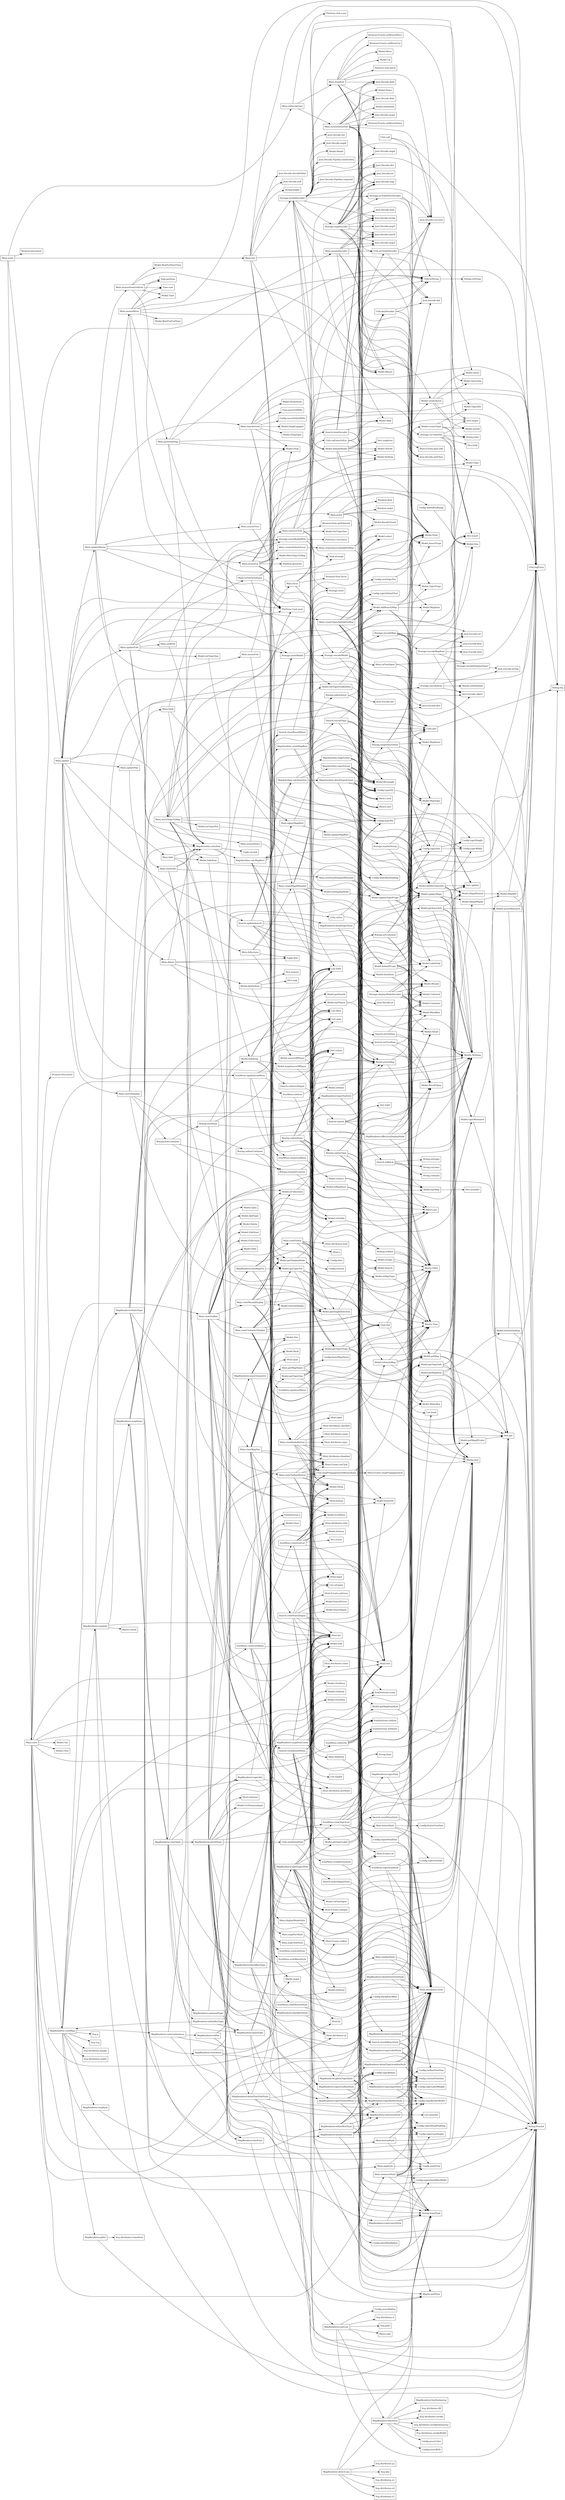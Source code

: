 digraph CallGraph {
  rankdir=LR;
  node [shape=box];
  "Boxing.boxContainer" -> "Boxing.boxItems";
  "Boxing.boxContainer" -> "Boxing.transferContent";
  "Boxing.boxContainer" -> "Model.getDisplayMode";
  "Boxing.boxItems" -> "Dict.get";
  "Boxing.boxItems" -> "Dict.values";
  "Boxing.boxItems" -> "List.foldr";
  "Boxing.boxItems" -> "Model.getMapIfExists";
  "Boxing.boxItems" -> "Model.hideItem_";
  "Boxing.isAbort" -> "Basics.False";
  "Boxing.isAbort" -> "Basics.True";
  "Boxing.setUnboxed" -> "Model.Container";
  "Boxing.setUnboxed" -> "Model.MapAssoc";
  "Boxing.setUnboxed" -> "Model.MapTopic";
  "Boxing.setUnboxed" -> "Model.Unboxed";
  "Boxing.targetAssocItem" -> "Basics.False";
  "Boxing.targetAssocItem" -> "Dict.get";
  "Boxing.targetAssocItem" -> "Model.AssocProps";
  "Boxing.targetAssocItem" -> "Model.MapAssoc";
  "Boxing.targetAssocItem" -> "Model.MapItem";
  "Boxing.transferContent" -> "Model.getMap";
  "Boxing.transferContent" -> "Model.updateMaps";
  "Boxing.unboxAssoc" -> "Boxing.targetAssocItem";
  "Boxing.unboxAssoc" -> "Dict.insert";
  "Boxing.unboxContainer" -> "Boxing.transferContent";
  "Boxing.unboxContainer" -> "Boxing.unboxItems";
  "Boxing.unboxContainer" -> "Model.getDisplayMode";
  "Boxing.unboxItems" -> "Basics.not";
  "Boxing.unboxItems" -> "Boxing.unboxAssoc";
  "Boxing.unboxItems" -> "Boxing.unboxTopic";
  "Boxing.unboxItems" -> "Dict.values";
  "Boxing.unboxItems" -> "List.filter";
  "Boxing.unboxItems" -> "List.foldr";
  "Boxing.unboxItems" -> "Model.getMapIfExists";
  "Boxing.unboxItems" -> "Model.isMapTopic";
  "Boxing.unboxItems" -> "Model.isVisible";
  "Boxing.unboxTopic" -> "Basics.False";
  "Boxing.unboxTopic" -> "Basics.not";
  "Boxing.unboxTopic" -> "Boxing.isAbort";
  "Boxing.unboxTopic" -> "Boxing.setUnboxed";
  "Boxing.unboxTopic" -> "Boxing.targetAssocItem";
  "Boxing.unboxTopic" -> "Dict.get";
  "Boxing.unboxTopic" -> "Dict.insert";
  "Boxing.unboxTopic" -> "Model.hasMap";
  "Boxing.unboxTopic" -> "Utils.info";
  "Config.newTopicPos" -> "Model.Point";
  "Config.topicDetailSize" -> "Config.contentFontSize";
  "Config.topicDetailSize" -> "Config.topicBorderWidth";
  "Config.topicDetailSize" -> "Config.topicDetailPadding";
  "Config.topicDetailSize" -> "Config.topicHeight";
  "Config.topicDetailSize" -> "Config.topicLineHeight";
  "Config.topicDetailSize" -> "Config.topicWidth";
  "Config.topicDetailSize" -> "Model.Size";
  "Config.topicH2" -> "Config.topicHeight";
  "Config.topicSize" -> "Config.topicHeight";
  "Config.topicSize" -> "Config.topicWidth";
  "Config.topicSize" -> "Model.Size";
  "Config.topicW2" -> "Config.topicWidth";
  "Config.whiteBoxRange" -> "Model.Size";
  "IconMenu.closeButtonStyle" -> "Html.Attributes.style";
  "IconMenu.closeIconMenu" -> "Basics.False";
  "IconMenu.iconButtonStyle" -> "Html.Attributes.style";
  "IconMenu.iconListStyle" -> "Html.Attributes.style";
  "IconMenu.iconMenuStyle" -> "Html.Attributes.style";
  "IconMenu.openIconMenu" -> "Basics.True";
  "IconMenu.setIcon" -> "Model.getSingleSelection";
  "IconMenu.setIcon" -> "Model.updateTopicInfo";
  "IconMenu.topicIconStyle" -> "Config.topicIconSize";
  "IconMenu.topicIconStyle" -> "Config.topicSize";
  "IconMenu.topicIconStyle" -> "Html.Attributes.style";
  "IconMenu.topicIconStyle" -> "String.fromFloat";
  "IconMenu.updateIconMenu" -> "IconMenu.closeIconMenu";
  "IconMenu.updateIconMenu" -> "IconMenu.openIconMenu";
  "IconMenu.updateIconMenu" -> "IconMenu.setIcon";
  "IconMenu.updateIconMenu" -> "Platform.Cmd.none";
  "IconMenu.updateIconMenu" -> "Storage.storeModel";
  "IconMenu.viewIcon" -> "Dict.get";
  "IconMenu.viewIcon" -> "FeatherIcons.icons";
  "IconMenu.viewIcon" -> "FeatherIcons.toHtml";
  "IconMenu.viewIcon" -> "FeatherIcons.withSize";
  "IconMenu.viewIcon" -> "Html.text";
  "IconMenu.viewIconList" -> "Dict.toList";
  "IconMenu.viewIconList" -> "FeatherIcons.icons";
  "IconMenu.viewIconList" -> "FeatherIcons.toHtml";
  "IconMenu.viewIconList" -> "Html.Attributes.title";
  "IconMenu.viewIconList" -> "Html.Events.onClick";
  "IconMenu.viewIconList" -> "Html.button";
  "IconMenu.viewIconList" -> "IconMenu.iconButtonStyle";
  "IconMenu.viewIconList" -> "List.map";
  "IconMenu.viewIconList" -> "Maybe.Just";
  "IconMenu.viewIconList" -> "Model.IconMenu";
  "IconMenu.viewIconList" -> "Model.NoOp";
  "IconMenu.viewIconList" -> "Model.SetIcon";
  "IconMenu.viewIconList" -> "Utils.stopPropagationOnMousedown";
  "IconMenu.viewIconMenu" -> "FeatherIcons.toHtml";
  "IconMenu.viewIconMenu" -> "FeatherIcons.withSize";
  "IconMenu.viewIconMenu" -> "FeatherIcons.x";
  "IconMenu.viewIconMenu" -> "Html.Events.onClick";
  "IconMenu.viewIconMenu" -> "Html.button";
  "IconMenu.viewIconMenu" -> "Html.div";
  "IconMenu.viewIconMenu" -> "IconMenu.closeButtonStyle";
  "IconMenu.viewIconMenu" -> "IconMenu.iconListStyle";
  "IconMenu.viewIconMenu" -> "IconMenu.iconMenuStyle";
  "IconMenu.viewIconMenu" -> "IconMenu.viewIconList";
  "IconMenu.viewIconMenu" -> "Model.Close";
  "IconMenu.viewIconMenu" -> "Model.IconMenu";
  "IconMenu.viewTopicIcon" -> "Config.topicIconSize";
  "IconMenu.viewTopicIcon" -> "Dict.get";
  "IconMenu.viewTopicIcon" -> "FeatherIcons.icons";
  "IconMenu.viewTopicIcon" -> "FeatherIcons.toHtml";
  "IconMenu.viewTopicIcon" -> "FeatherIcons.withSize";
  "IconMenu.viewTopicIcon" -> "Html.text";
  "IconMenu.viewTopicIcon" -> "IconMenu.topicIconStyle";
  "IconMenu.viewTopicIcon" -> "Model.getTopicInfo";
  "Main.adjustMapRect" -> "Model.Rectangle";
  "Main.adjustMapRect" -> "Model.updateMapRect";
  "Main.appStyle" -> "Config.mainFont";
  "Main.appStyle" -> "Html.Attributes.style";
  "Main.back" -> "Main.adjustMapRect";
  "Main.back" -> "MapAutoSize.autoSize";
  "Main.back" -> "Utils.logError";
  "Main.buttonStyle" -> "Config.mainFont";
  "Main.buttonStyle" -> "Config.toolbarFontSize";
  "Main.buttonStyle" -> "Html.Attributes.style";
  "Main.buttonStyle" -> "String.fromInt";
  "Main.createAssocAndAddToMap" -> "Model.AssocProps";
  "Main.createAssocAndAddToMap" -> "Model.MapAssoc";
  "Main.createAssocAndAddToMap" -> "Model.addItemToMap";
  "Main.createAssocAndAddToMap" -> "Model.createAssoc";
  "Main.createDefaultAssoc" -> "Main.createAssocAndAddToMap";
  "Main.createMapIfNeeded" -> "Basics.False";
  "Main.createMapIfNeeded" -> "Basics.True";
  "Main.createMapIfNeeded" -> "Dict.empty";
  "Main.createMapIfNeeded" -> "Dict.insert";
  "Main.createMapIfNeeded" -> "Model.BlackBox";
  "Main.createMapIfNeeded" -> "Model.Container";
  "Main.createMapIfNeeded" -> "Model.Map";
  "Main.createMapIfNeeded" -> "Model.Rectangle";
  "Main.createMapIfNeeded" -> "Model.hasMap";
  "Main.createMapIfNeeded" -> "Model.setDisplayMode";
  "Main.createTopicAndAddToMap" -> "Config.newTopicPos";
  "Main.createTopicAndAddToMap" -> "Config.topicDefaultText";
  "Main.createTopicAndAddToMap" -> "Config.topicDetailSize";
  "Main.createTopicAndAddToMap" -> "Maybe.Nothing";
  "Main.createTopicAndAddToMap" -> "Model.LabelOnly";
  "Main.createTopicAndAddToMap" -> "Model.MapTopic";
  "Main.createTopicAndAddToMap" -> "Model.Monad";
  "Main.createTopicAndAddToMap" -> "Model.Point";
  "Main.createTopicAndAddToMap" -> "Model.TopicProps";
  "Main.createTopicAndAddToMap" -> "Model.addItemToMap";
  "Main.createTopicAndAddToMap" -> "Model.createTopic";
  "Main.createTopicAndAddToMap" -> "Model.getMap";
  "Main.createTopicAndAddToMap" -> "Model.select";
  "Main.delete" -> "List.foldr";
  "Main.delete" -> "List.map";
  "Main.delete" -> "MapAutoSize.autoSize";
  "Main.delete" -> "Model.deleteItem";
  "Main.delete" -> "Tuple.first";
  "Main.displayModeStyle" -> "Html.Attributes.style";
  "Main.dragSub" -> "Browser.Events.onMouseMove";
  "Main.dragSub" -> "Browser.Events.onMouseUp";
  "Main.dragSub" -> "Json.Decode.field";
  "Main.dragSub" -> "Json.Decode.float";
  "Main.dragSub" -> "Json.Decode.map";
  "Main.dragSub" -> "Json.Decode.map2";
  "Main.dragSub" -> "Json.Decode.succeed";
  "Main.dragSub" -> "Model.Mouse";
  "Main.dragSub" -> "Model.Move";
  "Main.dragSub" -> "Model.Point";
  "Main.dragSub" -> "Model.Up";
  "Main.dragSub" -> "Platform.Sub.batch";
  "Main.endEdit" -> "MapAutoSize.autoSize";
  "Main.endEdit" -> "Model.NoEdit";
  "Main.focus" -> "Browser.Dom.focus";
  "Main.focus" -> "Model.NoOp";
  "Main.focus" -> "String.fromInt";
  "Main.focus" -> "Task.attempt";
  "Main.focus" -> "Utils.logError";
  "Main.focus" -> "Utils.toString";
  "Main.footerStyle" -> "Config.footerFontSize";
  "Main.footerStyle" -> "Html.Attributes.style";
  "Main.footerStyle" -> "String.fromInt";
  "Main.fullscreen" -> "Main.adjustMapRect";
  "Main.fullscreen" -> "Main.createMapIfNeeded";
  "Main.fullscreen" -> "Model.getSingleSelection";
  "Main.fullscreen" -> "Tuple.first";
  "Main.getMapName" -> "Config.homeMapName";
  "Main.getMapName" -> "Model.activeMap";
  "Main.getMapName" -> "Model.getTopicInfo";
  "Main.getMapName" -> "Model.getTopicLabel";
  "Main.getMapName" -> "Model.isHome";
  "Main.hide" -> "List.foldr";
  "Main.hide" -> "MapAutoSize.autoSize";
  "Main.hide" -> "Model.hideItem";
  "Main.init" -> "Basics.True";
  "Main.init" -> "Json.Decode.decodeValue";
  "Main.init" -> "Json.Decode.null";
  "Main.init" -> "Model.defaultModel";
  "Main.init" -> "Platform.Cmd.none";
  "Main.init" -> "Storage.modelDecoder";
  "Main.init" -> "String.fromInt";
  "Main.init" -> "String.length";
  "Main.init" -> "Utils.info";
  "Main.init" -> "Utils.logError";
  "Main.init" -> "Utils.toString";
  "Main.linkStyle" -> "Html.Attributes.style";
  "Main.main" -> "Browser.document";
  "Main.main" -> "Main.init";
  "Main.main" -> "Main.subscriptions";
  "Main.main" -> "Main.update";
  "Main.main" -> "Main.view";
  "Main.mapNavStyle" -> "Html.Attributes.style";
  "Main.mapTitleStyle" -> "Html.Attributes.style";
  "Main.measureStyle" -> "Config.contentFontSize";
  "Main.measureStyle" -> "Config.mainFont";
  "Main.measureStyle" -> "Config.topicBorderWidth";
  "Main.measureStyle" -> "Config.topicDetailMaxWidth";
  "Main.measureStyle" -> "Config.topicDetailPadding";
  "Main.measureStyle" -> "Config.topicLineHeight";
  "Main.measureStyle" -> "Config.topicSize";
  "Main.measureStyle" -> "Html.Attributes.style";
  "Main.measureStyle" -> "String.fromFloat";
  "Main.measureStyle" -> "String.fromInt";
  "Main.measureText" -> "Browser.Dom.getElement";
  "Main.measureText" -> "Model.Edit";
  "Main.measureText" -> "Model.NoOp";
  "Main.measureText" -> "Model.SetTopicSize";
  "Main.measureText" -> "Model.Size";
  "Main.measureText" -> "Task.attempt";
  "Main.measureText" -> "Utils.logError";
  "Main.measureText" -> "Utils.toString";
  "Main.mouseDecoder" -> "Json.Decode.andThen";
  "Main.mouseDecoder" -> "Json.Decode.at";
  "Main.mouseDecoder" -> "Json.Decode.map";
  "Main.mouseDecoder" -> "Json.Decode.map3";
  "Main.mouseDecoder" -> "Json.Decode.oneOf";
  "Main.mouseDecoder" -> "Json.Decode.string";
  "Main.mouseDecoder" -> "Model.Mouse";
  "Main.mouseDecoder" -> "Utils.strToIntDecoder";
  "Main.mouseDown" -> "IconMenu.closeIconMenu";
  "Main.mouseDown" -> "Search.closeResultMenu";
  "Main.mouseDownOnItem" -> "Model.Mouse";
  "Main.mouseDownOnItem" -> "Model.Time";
  "Main.mouseDownOnItem" -> "Model.WaitForStartTime";
  "Main.mouseDownOnItem" -> "Model.select";
  "Main.mouseDownOnItem" -> "Task.perform";
  "Main.mouseDownOnItem" -> "Time.now";
  "Main.mouseDownSub" -> "Browser.Events.onMouseDown";
  "Main.mouseDownSub" -> "Json.Decode.andThen";
  "Main.mouseDownSub" -> "Json.Decode.at";
  "Main.mouseDownSub" -> "Json.Decode.field";
  "Main.mouseDownSub" -> "Json.Decode.float";
  "Main.mouseDownSub" -> "Json.Decode.map";
  "Main.mouseDownSub" -> "Json.Decode.map2";
  "Main.mouseDownSub" -> "Json.Decode.map4";
  "Main.mouseDownSub" -> "Json.Decode.oneOf";
  "Main.mouseDownSub" -> "Json.Decode.string";
  "Main.mouseDownSub" -> "Json.Decode.succeed";
  "Main.mouseDownSub" -> "Model.Down";
  "Main.mouseDownSub" -> "Model.DownItem";
  "Main.mouseDownSub" -> "Model.Mouse";
  "Main.mouseDownSub" -> "Model.Point";
  "Main.mouseDownSub" -> "Utils.strToIntDecoder";
  "Main.mouseMove" -> "Main.performDrag";
  "Main.mouseMove" -> "Model.Mouse";
  "Main.mouseMove" -> "Model.Time";
  "Main.mouseMove" -> "Model.WaitForEndTime";
  "Main.mouseMove" -> "Platform.Cmd.none";
  "Main.mouseMove" -> "Task.perform";
  "Main.mouseMove" -> "Time.now";
  "Main.mouseMove" -> "Utils.logError";
  "Main.mouseMove" -> "Utils.toString";
  "Main.mouseOut" -> "Maybe.Nothing";
  "Main.mouseOut" -> "Model.Drag";
  "Main.mouseOver" -> "Maybe.Just";
  "Main.mouseOver" -> "Maybe.Nothing";
  "Main.mouseOver" -> "Model.Drag";
  "Main.mouseOver" -> "Utils.logError";
  "Main.mouseUp" -> "Main.createDefaultAssoc";
  "Main.mouseUp" -> "Main.point";
  "Main.mouseUp" -> "Model.MoveTopicToMap";
  "Main.mouseUp" -> "Model.NoDrag";
  "Main.mouseUp" -> "Platform.Cmd.none";
  "Main.mouseUp" -> "Random.generate";
  "Main.mouseUp" -> "String.fromInt";
  "Main.mouseUp" -> "Utils.info";
  "Main.mouseUp" -> "Utils.logError";
  "Main.mouseUp" -> "Utils.toString";
  "Main.moveTopicToMap" -> "Config.topicH2";
  "Main.moveTopicToMap" -> "Config.topicW2";
  "Main.moveTopicToMap" -> "Config.whiteBoxPadding";
  "Main.moveTopicToMap" -> "Main.createMapIfNeeded";
  "Main.moveTopicToMap" -> "MapAutoSize.autoSize";
  "Main.moveTopicToMap" -> "Maybe.Just";
  "Main.moveTopicToMap" -> "Maybe.andThen";
  "Main.moveTopicToMap" -> "Model.MapTopic";
  "Main.moveTopicToMap" -> "Model.Point";
  "Main.moveTopicToMap" -> "Model.addItemToMap";
  "Main.moveTopicToMap" -> "Model.getTopicProps";
  "Main.moveTopicToMap" -> "Model.hideItem";
  "Main.moveTopicToMap" -> "Model.select";
  "Main.moveTopicToMap" -> "Model.setTopicPos";
  "Main.onTextInput" -> "Model.updateTopicInfo";
  "Main.onTextInput" -> "Utils.logError";
  "Main.onTextareaInput" -> "Main.measureText";
  "Main.onTextareaInput" -> "Model.updateTopicInfo";
  "Main.onTextareaInput" -> "Platform.Cmd.none";
  "Main.onTextareaInput" -> "Utils.logError";
  "Main.performDrag" -> "MapAutoSize.autoSize";
  "Main.performDrag" -> "Model.Drag";
  "Main.performDrag" -> "Model.Point";
  "Main.performDrag" -> "Model.setTopicPosByDelta";
  "Main.performDrag" -> "Utils.logError";
  "Main.performDrag" -> "Utils.toString";
  "Main.point" -> "Config.topicH2";
  "Main.point" -> "Config.topicW2";
  "Main.point" -> "Config.whiteBoxPadding";
  "Main.point" -> "Config.whiteBoxRange";
  "Main.point" -> "Model.Point";
  "Main.point" -> "Random.float";
  "Main.point" -> "Random.map2";
  "Main.setDetailDisplayIfMonade" -> "Model.Detail";
  "Main.setDetailDisplayIfMonade" -> "Model.Monad";
  "Main.setDetailDisplayIfMonade" -> "Model.updateTopicProps";
  "Main.startEdit" -> "Main.focus";
  "Main.startEdit" -> "Main.setDetailDisplayIfMonade";
  "Main.startEdit" -> "MapAutoSize.autoSize";
  "Main.startEdit" -> "Model.ItemEdit";
  "Main.startEdit" -> "Model.getSingleSelection";
  "Main.subscriptions" -> "Main.dragSub";
  "Main.subscriptions" -> "Main.mouseDownSub";
  "Main.subscriptions" -> "Platform.Sub.none";
  "Main.switchDisplay" -> "Boxing.boxContainer";
  "Main.switchDisplay" -> "Boxing.unboxContainer";
  "Main.switchDisplay" -> "MapAutoSize.autoSize";
  "Main.switchDisplay" -> "Model.getSingleSelection";
  "Main.switchDisplay" -> "Model.setDisplayMode";
  "Main.timeArrived" -> "Config.assocDelayMillis";
  "Main.timeArrived" -> "Maybe.Nothing";
  "Main.timeArrived" -> "Model.Drag";
  "Main.timeArrived" -> "Model.DragEngaged";
  "Main.timeArrived" -> "Model.DragTopic";
  "Main.timeArrived" -> "Model.DrawAssoc";
  "Main.timeArrived" -> "Model.NoDrag";
  "Main.timeArrived" -> "Model.getTopicPos";
  "Main.timeArrived" -> "Time.posixToMillis";
  "Main.timeArrived" -> "Utils.logError";
  "Main.toolbarStyle" -> "Config.toolbarFontSize";
  "Main.toolbarStyle" -> "Html.Attributes.style";
  "Main.toolbarStyle" -> "String.fromInt";
  "Main.update" -> "IconMenu.updateIconMenu";
  "Main.update" -> "Main.createTopicAndAddToMap";
  "Main.update" -> "Main.delete";
  "Main.update" -> "Main.hide";
  "Main.update" -> "Main.moveTopicToMap";
  "Main.update" -> "Main.switchDisplay";
  "Main.update" -> "Main.updateEdit";
  "Main.update" -> "Main.updateMouse";
  "Main.update" -> "Main.updateNav";
  "Main.update" -> "Model.activeMap";
  "Main.update" -> "Platform.Cmd.none";
  "Main.update" -> "Search.updateSearch";
  "Main.update" -> "Storage.storeModel";
  "Main.update" -> "Utils.info";
  "Main.updateEdit" -> "Main.endEdit";
  "Main.updateEdit" -> "Main.onTextInput";
  "Main.updateEdit" -> "Main.onTextareaInput";
  "Main.updateEdit" -> "Main.startEdit";
  "Main.updateEdit" -> "MapAutoSize.autoSize";
  "Main.updateEdit" -> "Model.setTopicSize";
  "Main.updateEdit" -> "Platform.Cmd.none";
  "Main.updateEdit" -> "Storage.storeModel";
  "Main.updateEdit" -> "Storage.storeModelWith";
  "Main.updateMouse" -> "Main.mouseDown";
  "Main.updateMouse" -> "Main.mouseDownOnItem";
  "Main.updateMouse" -> "Main.mouseMove";
  "Main.updateMouse" -> "Main.mouseOut";
  "Main.updateMouse" -> "Main.mouseOver";
  "Main.updateMouse" -> "Main.mouseUp";
  "Main.updateMouse" -> "Main.timeArrived";
  "Main.updateMouse" -> "Platform.Cmd.none";
  "Main.updateMouse" -> "Storage.storeModelWith";
  "Main.updateNav" -> "Main.back";
  "Main.updateNav" -> "Main.fullscreen";
  "Main.view" -> "Browser.Document";
  "Main.view" -> "Html.Attributes.id";
  "Main.view" -> "Html.Events.on";
  "Main.view" -> "Html.br";
  "Main.view" -> "Html.div";
  "Main.view" -> "Html.text";
  "Main.view" -> "IconMenu.viewIconMenu";
  "Main.view" -> "Main.appStyle";
  "Main.view" -> "Main.measureStyle";
  "Main.view" -> "Main.mouseDecoder";
  "Main.view" -> "Main.viewToolbar";
  "Main.view" -> "MapRenderer.viewMap";
  "Main.view" -> "Model.Out";
  "Main.view" -> "Model.Over";
  "Main.view" -> "Model.activeMap";
  "Main.view" -> "Search.viewResultMenu";
  "Main.viewContainerDisplay" -> "Basics.False";
  "Main.viewContainerDisplay" -> "Basics.True";
  "Main.viewContainerDisplay" -> "Html.div";
  "Main.viewContainerDisplay" -> "Html.text";
  "Main.viewContainerDisplay" -> "Main.displayModeStyle";
  "Main.viewContainerDisplay" -> "Main.viewRadioButton";
  "Main.viewContainerDisplay" -> "Maybe.Nothing";
  "Main.viewContainerDisplay" -> "Model.BlackBox";
  "Main.viewContainerDisplay" -> "Model.Container";
  "Main.viewContainerDisplay" -> "Model.SwitchDisplay";
  "Main.viewContainerDisplay" -> "Model.Unboxed";
  "Main.viewContainerDisplay" -> "Model.WhiteBox";
  "Main.viewContainerDisplay" -> "Model.getDisplayMode";
  "Main.viewContainerDisplay" -> "Model.getSingleSelection";
  "Main.viewFooter" -> "Config.date";
  "Main.viewFooter" -> "Config.version";
  "Main.viewFooter" -> "Html.Attributes.href";
  "Main.viewFooter" -> "Html.a";
  "Main.viewFooter" -> "Html.div";
  "Main.viewFooter" -> "Html.text";
  "Main.viewFooter" -> "Main.footerStyle";
  "Main.viewFooter" -> "Main.linkStyle";
  "Main.viewMapNav" -> "Html.Attributes.disabled";
  "Main.viewMapNav" -> "Html.Events.onClick";
  "Main.viewMapNav" -> "Html.button";
  "Main.viewMapNav" -> "Html.div";
  "Main.viewMapNav" -> "Html.span";
  "Main.viewMapNav" -> "Html.text";
  "Main.viewMapNav" -> "IconMenu.viewIcon";
  "Main.viewMapNav" -> "Main.getMapName";
  "Main.viewMapNav" -> "Main.mapNavStyle";
  "Main.viewMapNav" -> "Main.mapTitleStyle";
  "Main.viewMapNav" -> "Model.Back";
  "Main.viewMapNav" -> "Model.Nav";
  "Main.viewMapNav" -> "Model.isHome";
  "Main.viewMonadDisplay" -> "Basics.False";
  "Main.viewMonadDisplay" -> "Basics.True";
  "Main.viewMonadDisplay" -> "Html.div";
  "Main.viewMonadDisplay" -> "Html.text";
  "Main.viewMonadDisplay" -> "Main.displayModeStyle";
  "Main.viewMonadDisplay" -> "Main.viewRadioButton";
  "Main.viewMonadDisplay" -> "Maybe.Nothing";
  "Main.viewMonadDisplay" -> "Model.Detail";
  "Main.viewMonadDisplay" -> "Model.LabelOnly";
  "Main.viewMonadDisplay" -> "Model.Monad";
  "Main.viewMonadDisplay" -> "Model.SwitchDisplay";
  "Main.viewMonadDisplay" -> "Model.getDisplayMode";
  "Main.viewMonadDisplay" -> "Model.getSingleSelection";
  "Main.viewRadioButton" -> "Html.Attributes.checked";
  "Main.viewRadioButton" -> "Html.Attributes.disabled";
  "Main.viewRadioButton" -> "Html.Attributes.name";
  "Main.viewRadioButton" -> "Html.Attributes.type_";
  "Main.viewRadioButton" -> "Html.Events.onClick";
  "Main.viewRadioButton" -> "Html.input";
  "Main.viewRadioButton" -> "Html.label";
  "Main.viewRadioButton" -> "Html.text";
  "Main.viewRadioButton" -> "Model.NoOp";
  "Main.viewRadioButton" -> "Utils.stopPropagationOnMousedown";
  "Main.viewToolbar" -> "Basics.False";
  "Main.viewToolbar" -> "Basics.True";
  "Main.viewToolbar" -> "Html.div";
  "Main.viewToolbar" -> "Main.toolbarStyle";
  "Main.viewToolbar" -> "Main.viewContainerDisplay";
  "Main.viewToolbar" -> "Main.viewFooter";
  "Main.viewToolbar" -> "Main.viewMapNav";
  "Main.viewToolbar" -> "Main.viewMonadDisplay";
  "Main.viewToolbar" -> "Main.viewToolbarButton";
  "Main.viewToolbar" -> "Model.AddTopic";
  "Main.viewToolbar" -> "Model.Delete";
  "Main.viewToolbar" -> "Model.Edit";
  "Main.viewToolbar" -> "Model.EditStart";
  "Main.viewToolbar" -> "Model.Fullscreen";
  "Main.viewToolbar" -> "Model.Hide";
  "Main.viewToolbar" -> "Model.IconMenu";
  "Main.viewToolbar" -> "Model.Nav";
  "Main.viewToolbar" -> "Model.Open";
  "Main.viewToolbar" -> "Search.viewSearchInput";
  "Main.viewToolbarButton" -> "Html.Attributes.disabled";
  "Main.viewToolbarButton" -> "Html.Events.onClick";
  "Main.viewToolbarButton" -> "Html.button";
  "Main.viewToolbarButton" -> "Html.text";
  "Main.viewToolbarButton" -> "List.isEmpty";
  "Main.viewToolbarButton" -> "Main.buttonStyle";
  "Main.viewToolbarButton" -> "Model.NoOp";
  "Main.viewToolbarButton" -> "Utils.stopPropagationOnMousedown";
  "MapAutoSize.autoSize" -> "MapAutoSize.calcMapRect";
  "MapAutoSize.autoSize" -> "Model.activeMap";
  "MapAutoSize.autoSize" -> "Tuple.second";
  "MapAutoSize.calcItemSize" -> "MapAutoSize.calcMapRect";
  "MapAutoSize.calcItemSize" -> "MapAutoSize.detailTopicExtent";
  "MapAutoSize.calcItemSize" -> "MapAutoSize.mapExtent";
  "MapAutoSize.calcItemSize" -> "MapAutoSize.topicExtent";
  "MapAutoSize.calcMapRect" -> "Config.whiteBoxPadding";
  "MapAutoSize.calcMapRect" -> "Dict.values";
  "MapAutoSize.calcMapRect" -> "List.filter";
  "MapAutoSize.calcMapRect" -> "List.foldr";
  "MapAutoSize.calcMapRect" -> "MapAutoSize.calcItemSize";
  "MapAutoSize.calcMapRect" -> "MapAutoSize.storeMapRect";
  "MapAutoSize.calcMapRect" -> "Model.Rectangle";
  "MapAutoSize.calcMapRect" -> "Model.getMap";
  "MapAutoSize.calcMapRect" -> "Model.isVisible";
  "MapAutoSize.detailTopicExtent" -> "Basics.max";
  "MapAutoSize.detailTopicExtent" -> "Basics.min";
  "MapAutoSize.detailTopicExtent" -> "Config.topicBorderWidth";
  "MapAutoSize.detailTopicExtent" -> "Config.topicDetailMaxWidth";
  "MapAutoSize.detailTopicExtent" -> "Config.topicH2";
  "MapAutoSize.detailTopicExtent" -> "Config.topicSize";
  "MapAutoSize.detailTopicExtent" -> "Config.topicW2";
  "MapAutoSize.detailTopicExtent" -> "Model.ItemEdit";
  "MapAutoSize.detailTopicExtent" -> "Model.Rectangle";
  "MapAutoSize.mapExtent" -> "Basics.max";
  "MapAutoSize.mapExtent" -> "Basics.min";
  "MapAutoSize.mapExtent" -> "Config.topicH2";
  "MapAutoSize.mapExtent" -> "Config.topicW2";
  "MapAutoSize.mapExtent" -> "Model.Rectangle";
  "MapAutoSize.storeMapRect" -> "Model.Point";
  "MapAutoSize.storeMapRect" -> "Model.activeMap";
  "MapAutoSize.storeMapRect" -> "Model.setTopicPosByDelta";
  "MapAutoSize.storeMapRect" -> "Model.updateMaps";
  "MapAutoSize.topicExtent" -> "Basics.max";
  "MapAutoSize.topicExtent" -> "Basics.min";
  "MapAutoSize.topicExtent" -> "Config.topicBorderWidth";
  "MapAutoSize.topicExtent" -> "Config.topicH2";
  "MapAutoSize.topicExtent" -> "Config.topicW2";
  "MapAutoSize.topicExtent" -> "Model.Rectangle";
  "MapRenderer.absMapPos" -> "Config.topicH2";
  "MapRenderer.absMapPos" -> "Config.topicW2";
  "MapRenderer.absMapPos" -> "Maybe.Just";
  "MapRenderer.absMapPos" -> "Maybe.andThen";
  "MapRenderer.absMapPos" -> "Model.Point";
  "MapRenderer.absMapPos" -> "Model.getMap";
  "MapRenderer.absMapPos" -> "Model.getTopicPos";
  "MapRenderer.absMapPos" -> "Model.isFullscreen";
  "MapRenderer.assocGeometry" -> "Maybe.Just";
  "MapRenderer.assocGeometry" -> "Maybe.Nothing";
  "MapRenderer.assocGeometry" -> "Maybe.map2";
  "MapRenderer.assocGeometry" -> "Model.getTopicPos";
  "MapRenderer.assocGeometry" -> "Utils.fail";
  "MapRenderer.blackBoxStyle" -> "Html.Attributes.style";
  "MapRenderer.blackBoxTopic" -> "Html.div";
  "MapRenderer.blackBoxTopic" -> "MapRenderer.blackBoxStyle";
  "MapRenderer.blackBoxTopic" -> "MapRenderer.ghostTopicStyle";
  "MapRenderer.blackBoxTopic" -> "MapRenderer.labelTopicHtml";
  "MapRenderer.blackBoxTopic" -> "MapRenderer.mapItemCount";
  "MapRenderer.blackBoxTopic" -> "MapRenderer.topicFlexboxStyle";
  "MapRenderer.blackBoxTopic" -> "MapRenderer.topicPosStyle";
  "MapRenderer.detailTextEditStyle" -> "Config.mainFont";
  "MapRenderer.detailTextEditStyle" -> "Config.topicBorderWidth";
  "MapRenderer.detailTextEditStyle" -> "Html.Attributes.style";
  "MapRenderer.detailTextEditStyle" -> "Model.getTopicSize";
  "MapRenderer.detailTextEditStyle" -> "String.fromFloat";
  "MapRenderer.detailTextStyle" -> "Config.contentFontSize";
  "MapRenderer.detailTextStyle" -> "Config.topicDetailMaxWidth";
  "MapRenderer.detailTextStyle" -> "Config.topicDetailPadding";
  "MapRenderer.detailTextStyle" -> "Config.topicLineHeight";
  "MapRenderer.detailTextStyle" -> "Config.topicRadius";
  "MapRenderer.detailTextStyle" -> "Html.Attributes.style";
  "MapRenderer.detailTextStyle" -> "MapRenderer.selectionStyle";
  "MapRenderer.detailTextStyle" -> "MapRenderer.topicBorderStyle";
  "MapRenderer.detailTextStyle" -> "String.fromFloat";
  "MapRenderer.detailTextStyle" -> "String.fromInt";
  "MapRenderer.detailTextViewStyle" -> "Config.topicSize";
  "MapRenderer.detailTextViewStyle" -> "Html.Attributes.style";
  "MapRenderer.detailTextViewStyle" -> "String.fromFloat";
  "MapRenderer.detailTopic" -> "Html.Attributes.id";
  "MapRenderer.detailTopic" -> "Html.Events.onBlur";
  "MapRenderer.detailTopic" -> "Html.Events.onInput";
  "MapRenderer.detailTopic" -> "Html.div";
  "MapRenderer.detailTopic" -> "Html.text";
  "MapRenderer.detailTopic" -> "Html.textarea";
  "MapRenderer.detailTopic" -> "IconMenu.viewTopicIcon";
  "MapRenderer.detailTopic" -> "MapRenderer.detailTextEditStyle";
  "MapRenderer.detailTopic" -> "MapRenderer.detailTextStyle";
  "MapRenderer.detailTopic" -> "MapRenderer.detailTextViewStyle";
  "MapRenderer.detailTopic" -> "MapRenderer.detailTopicIconBoxStyle";
  "MapRenderer.detailTopic" -> "MapRenderer.detailTopicStyle";
  "MapRenderer.detailTopic" -> "MapRenderer.selectionStyle";
  "MapRenderer.detailTopic" -> "MapRenderer.topicIconBoxStyle";
  "MapRenderer.detailTopic" -> "Model.Edit";
  "MapRenderer.detailTopic" -> "Model.EditEnd";
  "MapRenderer.detailTopic" -> "Model.ItemEdit";
  "MapRenderer.detailTopic" -> "Model.NoOp";
  "MapRenderer.detailTopic" -> "Model.OnTextareaInput";
  "MapRenderer.detailTopic" -> "String.fromInt";
  "MapRenderer.detailTopic" -> "Utils.multilineHtml";
  "MapRenderer.detailTopic" -> "Utils.onEsc";
  "MapRenderer.detailTopic" -> "Utils.stopPropagationOnMousedown";
  "MapRenderer.detailTopicIconBoxStyle" -> "Config.topicBorderWidth";
  "MapRenderer.detailTopicIconBoxStyle" -> "Config.topicSize";
  "MapRenderer.detailTopicIconBoxStyle" -> "Html.Attributes.style";
  "MapRenderer.detailTopicIconBoxStyle" -> "String.fromFloat";
  "MapRenderer.detailTopicStyle" -> "Config.topicH2";
  "MapRenderer.detailTopicStyle" -> "Config.topicW2";
  "MapRenderer.detailTopicStyle" -> "Html.Attributes.style";
  "MapRenderer.detailTopicStyle" -> "String.fromFloat";
  "MapRenderer.directLine" -> "MapRenderer.lineStyle";
  "MapRenderer.directLine" -> "String.fromFloat";
  "MapRenderer.directLine" -> "Svg.Attributes.x1";
  "MapRenderer.directLine" -> "Svg.Attributes.x2";
  "MapRenderer.directLine" -> "Svg.Attributes.y1";
  "MapRenderer.directLine" -> "Svg.Attributes.y2";
  "MapRenderer.directLine" -> "Svg.line";
  "MapRenderer.effectiveDisplayMode" -> "Maybe.Just";
  "MapRenderer.effectiveDisplayMode" -> "Model.Container";
  "MapRenderer.effectiveDisplayMode" -> "Model.Detail";
  "MapRenderer.effectiveDisplayMode" -> "Model.Monad";
  "MapRenderer.effectiveDisplayMode" -> "Model.ResultOpen";
  "MapRenderer.effectiveDisplayMode" -> "Model.WhiteBox";
  "MapRenderer.gAttr" -> "String.fromFloat";
  "MapRenderer.gAttr" -> "Svg.Attributes.transform";
  "MapRenderer.ghostTopicStyle" -> "Config.blackBoxOffset";
  "MapRenderer.ghostTopicStyle" -> "Config.topicRadius";
  "MapRenderer.ghostTopicStyle" -> "Config.topicSize";
  "MapRenderer.ghostTopicStyle" -> "Html.Attributes.style";
  "MapRenderer.ghostTopicStyle" -> "MapRenderer.selectionStyle";
  "MapRenderer.ghostTopicStyle" -> "MapRenderer.topicBorderStyle";
  "MapRenderer.ghostTopicStyle" -> "String.fromFloat";
  "MapRenderer.ghostTopicStyle" -> "String.fromInt";
  "MapRenderer.itemCountStyle" -> "Config.contentFontSize";
  "MapRenderer.itemCountStyle" -> "Html.Attributes.style";
  "MapRenderer.itemCountStyle" -> "String.fromInt";
  "MapRenderer.labelTopic" -> "MapRenderer.labelTopicHtml";
  "MapRenderer.labelTopic" -> "MapRenderer.selectionStyle";
  "MapRenderer.labelTopic" -> "MapRenderer.topicFlexboxStyle";
  "MapRenderer.labelTopic" -> "MapRenderer.topicPosStyle";
  "MapRenderer.labelTopicHtml" -> "Html.Attributes.id";
  "MapRenderer.labelTopicHtml" -> "Html.Attributes.value";
  "MapRenderer.labelTopicHtml" -> "Html.Events.onBlur";
  "MapRenderer.labelTopicHtml" -> "Html.Events.onInput";
  "MapRenderer.labelTopicHtml" -> "Html.div";
  "MapRenderer.labelTopicHtml" -> "Html.input";
  "MapRenderer.labelTopicHtml" -> "Html.text";
  "MapRenderer.labelTopicHtml" -> "IconMenu.viewTopicIcon";
  "MapRenderer.labelTopicHtml" -> "MapRenderer.topicIconBoxStyle";
  "MapRenderer.labelTopicHtml" -> "MapRenderer.topicInputStyle";
  "MapRenderer.labelTopicHtml" -> "MapRenderer.topicLabelStyle";
  "MapRenderer.labelTopicHtml" -> "Model.Edit";
  "MapRenderer.labelTopicHtml" -> "Model.EditEnd";
  "MapRenderer.labelTopicHtml" -> "Model.ItemEdit";
  "MapRenderer.labelTopicHtml" -> "Model.NoOp";
  "MapRenderer.labelTopicHtml" -> "Model.OnTextInput";
  "MapRenderer.labelTopicHtml" -> "Model.getTopicLabel";
  "MapRenderer.labelTopicHtml" -> "String.fromInt";
  "MapRenderer.labelTopicHtml" -> "Utils.onEnterOrEsc";
  "MapRenderer.labelTopicHtml" -> "Utils.stopPropagationOnMousedown";
  "MapRenderer.limboTopic" -> "Config.topicSize";
  "MapRenderer.limboTopic" -> "Dict.get";
  "MapRenderer.limboTopic" -> "MapRenderer.viewTopic";
  "MapRenderer.limboTopic" -> "Model.activeMap";
  "MapRenderer.limboTopic" -> "Model.defaultProps";
  "MapRenderer.limboTopic" -> "Model.getMapItemById";
  "MapRenderer.limboTopic" -> "Model.isItemInMap";
  "MapRenderer.limboTopic" -> "Utils.info";
  "MapRenderer.lineFunc" -> "MapRenderer.taxiLine";
  "MapRenderer.lineStyle" -> "Config.assocColor";
  "MapRenderer.lineStyle" -> "Config.assocWith";
  "MapRenderer.lineStyle" -> "MapRenderer.lineDasharray";
  "MapRenderer.lineStyle" -> "String.fromFloat";
  "MapRenderer.lineStyle" -> "Svg.Attributes.fill";
  "MapRenderer.lineStyle" -> "Svg.Attributes.stroke";
  "MapRenderer.lineStyle" -> "Svg.Attributes.strokeDasharray";
  "MapRenderer.lineStyle" -> "Svg.Attributes.strokeWidth";
  "MapRenderer.mapInfo" -> "Basics.round";
  "MapRenderer.mapInfo" -> "MapRenderer.mapItems";
  "MapRenderer.mapInfo" -> "MapRenderer.whiteBoxStyle";
  "MapRenderer.mapInfo" -> "Model.Rectangle";
  "MapRenderer.mapInfo" -> "Model.getMap";
  "MapRenderer.mapInfo" -> "Model.isFullscreen";
  "MapRenderer.mapInfo" -> "String.fromInt";
  "MapRenderer.mapItemCount" -> "Dict.values";
  "MapRenderer.mapItemCount" -> "Html.div";
  "MapRenderer.mapItemCount" -> "Html.text";
  "MapRenderer.mapItemCount" -> "List.filter";
  "MapRenderer.mapItemCount" -> "List.length";
  "MapRenderer.mapItemCount" -> "MapRenderer.itemCountStyle";
  "MapRenderer.mapItemCount" -> "Model.getMap";
  "MapRenderer.mapItemCount" -> "Model.isVisible";
  "MapRenderer.mapItemCount" -> "String.fromInt";
  "MapRenderer.mapItems" -> "Dict.get";
  "MapRenderer.mapItems" -> "Dict.values";
  "MapRenderer.mapItems" -> "List.filter";
  "MapRenderer.mapItems" -> "List.foldr";
  "MapRenderer.mapItems" -> "MapRenderer.viewAssoc";
  "MapRenderer.mapItems" -> "MapRenderer.viewTopic";
  "MapRenderer.mapItems" -> "Model.isVisible";
  "MapRenderer.mapItems" -> "String.fromInt";
  "MapRenderer.mapItems" -> "Utils.logError";
  "MapRenderer.relPos" -> "MapRenderer.absMapPos";
  "MapRenderer.relPos" -> "Maybe.Just";
  "MapRenderer.relPos" -> "Maybe.andThen";
  "MapRenderer.relPos" -> "Model.Point";
  "MapRenderer.selectionStyle" -> "Html.Attributes.style";
  "MapRenderer.selectionStyle" -> "List.member";
  "MapRenderer.svgStyle" -> "Html.Attributes.style";
  "MapRenderer.taxiLine" -> "Basics.abs";
  "MapRenderer.taxiLine" -> "Config.assocRadius";
  "MapRenderer.taxiLine" -> "MapRenderer.lineStyle";
  "MapRenderer.taxiLine" -> "String.fromFloat";
  "MapRenderer.taxiLine" -> "String.fromInt";
  "MapRenderer.taxiLine" -> "Svg.Attributes.d";
  "MapRenderer.taxiLine" -> "Svg.path";
  "MapRenderer.topicAttr" -> "Html.Attributes.attribute";
  "MapRenderer.topicAttr" -> "Model.isFullscreen";
  "MapRenderer.topicAttr" -> "String.fromInt";
  "MapRenderer.topicBorderStyle" -> "Basics.False";
  "MapRenderer.topicBorderStyle" -> "Config.topicBorderWidth";
  "MapRenderer.topicBorderStyle" -> "Html.Attributes.style";
  "MapRenderer.topicBorderStyle" -> "String.fromFloat";
  "MapRenderer.topicFlexboxStyle" -> "Config.topicRadius";
  "MapRenderer.topicFlexboxStyle" -> "Config.topicSize";
  "MapRenderer.topicFlexboxStyle" -> "Html.Attributes.style";
  "MapRenderer.topicFlexboxStyle" -> "MapRenderer.topicBorderStyle";
  "MapRenderer.topicFlexboxStyle" -> "String.fromFloat";
  "MapRenderer.topicFlexboxStyle" -> "String.fromInt";
  "MapRenderer.topicIconBoxStyle" -> "Config.topicRadius";
  "MapRenderer.topicIconBoxStyle" -> "Config.topicSize";
  "MapRenderer.topicIconBoxStyle" -> "Html.Attributes.style";
  "MapRenderer.topicIconBoxStyle" -> "String.fromFloat";
  "MapRenderer.topicIconBoxStyle" -> "String.fromInt";
  "MapRenderer.topicInputStyle" -> "Config.contentFontSize";
  "MapRenderer.topicInputStyle" -> "Config.mainFont";
  "MapRenderer.topicInputStyle" -> "Config.topicLabelWeight";
  "MapRenderer.topicInputStyle" -> "Html.Attributes.style";
  "MapRenderer.topicInputStyle" -> "String.fromInt";
  "MapRenderer.topicLabelStyle" -> "Config.contentFontSize";
  "MapRenderer.topicLabelStyle" -> "Config.topicLabelWeight";
  "MapRenderer.topicLabelStyle" -> "Html.Attributes.style";
  "MapRenderer.topicLabelStyle" -> "String.fromInt";
  "MapRenderer.topicLayerStyle" -> "Html.Attributes.style";
  "MapRenderer.topicLayerStyle" -> "String.fromFloat";
  "MapRenderer.topicPosStyle" -> "Config.topicH2";
  "MapRenderer.topicPosStyle" -> "Config.topicW2";
  "MapRenderer.topicPosStyle" -> "Html.Attributes.style";
  "MapRenderer.topicPosStyle" -> "String.fromFloat";
  "MapRenderer.topicStyle" -> "Basics.False";
  "MapRenderer.topicStyle" -> "Html.Attributes.style";
  "MapRenderer.topicStyle" -> "Maybe.Just";
  "MapRenderer.topicStyle" -> "Model.ResultOpen";
  "MapRenderer.unboxedTopic" -> "MapRenderer.labelTopic";
  "MapRenderer.unboxedTopic" -> "MapRenderer.mapItemCount";
  "MapRenderer.viewAssoc" -> "Html.text";
  "MapRenderer.viewAssoc" -> "MapRenderer.assocGeometry";
  "MapRenderer.viewAssoc" -> "MapRenderer.lineFunc";
  "MapRenderer.viewAssoc" -> "Maybe.Just";
  "MapRenderer.viewLimboAssoc" -> "MapRenderer.lineFunc";
  "MapRenderer.viewLimboAssoc" -> "MapRenderer.relPos";
  "MapRenderer.viewLimboAssoc" -> "Maybe.Nothing";
  "MapRenderer.viewLimboAssoc" -> "Maybe.map2";
  "MapRenderer.viewLimboAssoc" -> "Model.getTopicPos";
  "MapRenderer.viewMap" -> "Html.div";
  "MapRenderer.viewMap" -> "MapRenderer.gAttr";
  "MapRenderer.viewMap" -> "MapRenderer.limboTopic";
  "MapRenderer.viewMap" -> "MapRenderer.mapInfo";
  "MapRenderer.viewMap" -> "MapRenderer.svgStyle";
  "MapRenderer.viewMap" -> "MapRenderer.topicAttr";
  "MapRenderer.viewMap" -> "MapRenderer.topicLayerStyle";
  "MapRenderer.viewMap" -> "MapRenderer.viewLimboAssoc";
  "MapRenderer.viewMap" -> "Svg.Attributes.height";
  "MapRenderer.viewMap" -> "Svg.Attributes.width";
  "MapRenderer.viewMap" -> "Svg.g";
  "MapRenderer.viewMap" -> "Svg.svg";
  "MapRenderer.viewTopic" -> "Html.div";
  "MapRenderer.viewTopic" -> "MapRenderer.blackBoxTopic";
  "MapRenderer.viewTopic" -> "MapRenderer.detailTopic";
  "MapRenderer.viewTopic" -> "MapRenderer.effectiveDisplayMode";
  "MapRenderer.viewTopic" -> "MapRenderer.labelTopic";
  "MapRenderer.viewTopic" -> "MapRenderer.topicAttr";
  "MapRenderer.viewTopic" -> "MapRenderer.topicStyle";
  "MapRenderer.viewTopic" -> "MapRenderer.unboxedTopic";
  "MapRenderer.viewTopic" -> "MapRenderer.whiteBoxTopic";
  "MapRenderer.whiteBoxStyle" -> "Config.topicBorderWidth";
  "MapRenderer.whiteBoxStyle" -> "Config.topicSize";
  "MapRenderer.whiteBoxStyle" -> "Config.whiteBoxRadius";
  "MapRenderer.whiteBoxStyle" -> "Html.Attributes.style";
  "MapRenderer.whiteBoxStyle" -> "MapRenderer.selectionStyle";
  "MapRenderer.whiteBoxStyle" -> "MapRenderer.topicBorderStyle";
  "MapRenderer.whiteBoxStyle" -> "String.fromFloat";
  "MapRenderer.whiteBoxStyle" -> "String.fromInt";
  "MapRenderer.whiteBoxTopic" -> "MapRenderer.labelTopic";
  "MapRenderer.whiteBoxTopic" -> "MapRenderer.mapItemCount";
  "MapRenderer.whiteBoxTopic" -> "MapRenderer.viewMap";
  "Model.activeMap" -> "List.head";
  "Model.activeMap" -> "Utils.logError";
  "Model.addItemToMap" -> "Basics.False";
  "Model.addItemToMap" -> "Dict.insert";
  "Model.addItemToMap" -> "Model.MapItem";
  "Model.addItemToMap" -> "Model.createAssoc";
  "Model.addItemToMap" -> "Model.updateMaps";
  "Model.addItemToMap" -> "Utils.info";
  "Model.assocMismatch" -> "String.fromInt";
  "Model.assocMismatch" -> "Utils.logError";
  "Model.assocsOfPlayer" -> "Dict.values";
  "Model.assocsOfPlayer" -> "List.filter";
  "Model.assocsOfPlayer" -> "List.map";
  "Model.assocsOfPlayer" -> "Model.getItemId";
  "Model.assocsOfPlayer" -> "Model.hasPlayer";
  "Model.assocsOfPlayer" -> "Model.isAssoc";
  "Model.createAssoc" -> "Dict.insert";
  "Model.createAssoc" -> "Model.Assoc";
  "Model.createAssoc" -> "Model.AssocInfo";
  "Model.createAssoc" -> "Model.nextId";
  "Model.createTopic" -> "Dict.insert";
  "Model.createTopic" -> "Model.Topic";
  "Model.createTopic" -> "Model.TopicInfo";
  "Model.createTopic" -> "Model.nextId";
  "Model.defaultModel" -> "Basics.False";
  "Model.defaultModel" -> "Dict.empty";
  "Model.defaultModel" -> "Dict.singleton";
  "Model.defaultModel" -> "Model.Map";
  "Model.defaultModel" -> "Model.NoDrag";
  "Model.defaultModel" -> "Model.NoEdit";
  "Model.defaultModel" -> "Model.Rectangle";
  "Model.defaultModel" -> "Model.ResultClosed";
  "Model.defaultProps" -> "Model.BlackBox";
  "Model.defaultProps" -> "Model.Container";
  "Model.defaultProps" -> "Model.LabelOnly";
  "Model.defaultProps" -> "Model.Monad";
  "Model.defaultProps" -> "Model.Point";
  "Model.defaultProps" -> "Model.TopicProps";
  "Model.defaultProps" -> "Model.hasMap";
  "Model.deleteItem" -> "Dict.map";
  "Model.deleteItem" -> "Dict.remove";
  "Model.deleteItem" -> "List.foldr";
  "Model.deleteItem" -> "Model.assocsOfPlayer";
  "Model.getAssocInfo" -> "Dict.get";
  "Model.getAssocInfo" -> "Maybe.Just";
  "Model.getAssocInfo" -> "Maybe.Nothing";
  "Model.getAssocInfo" -> "Model.assocMismatch";
  "Model.getAssocInfo" -> "Model.illegalItemId";
  "Model.getDisplayMode" -> "Maybe.Just";
  "Model.getDisplayMode" -> "Maybe.Nothing";
  "Model.getDisplayMode" -> "Model.getTopicProps";
  "Model.getDisplayMode" -> "Utils.fail";
  "Model.getMap" -> "Maybe.Just";
  "Model.getMap" -> "Maybe.Nothing";
  "Model.getMap" -> "Model.getMapIfExists";
  "Model.getMap" -> "Model.illegalMapId";
  "Model.getMapIfExists" -> "Dict.get";
  "Model.getMapItem" -> "Dict.get";
  "Model.getMapItem" -> "Maybe.Just";
  "Model.getMapItem" -> "Maybe.Nothing";
  "Model.getMapItem" -> "Model.itemNotInMap";
  "Model.getMapItemById" -> "Maybe.andThen";
  "Model.getMapItemById" -> "Model.getMap";
  "Model.getMapItemById" -> "Model.getMapItem";
  "Model.getSingleSelection" -> "Maybe.Just";
  "Model.getSingleSelection" -> "Maybe.Nothing";
  "Model.getTopicInfo" -> "Dict.get";
  "Model.getTopicInfo" -> "Maybe.Just";
  "Model.getTopicInfo" -> "Maybe.Nothing";
  "Model.getTopicInfo" -> "Model.illegalItemId";
  "Model.getTopicInfo" -> "Model.topicMismatch";
  "Model.getTopicLabel" -> "List.head";
  "Model.getTopicLabel" -> "String.lines";
  "Model.getTopicPos" -> "Maybe.Just";
  "Model.getTopicPos" -> "Maybe.Nothing";
  "Model.getTopicPos" -> "Model.getTopicProps";
  "Model.getTopicPos" -> "Utils.fail";
  "Model.getTopicProps" -> "Maybe.Just";
  "Model.getTopicProps" -> "Maybe.Nothing";
  "Model.getTopicProps" -> "Model.getMapItemById";
  "Model.getTopicProps" -> "Model.topicMismatch";
  "Model.getTopicProps" -> "Utils.fail";
  "Model.getTopicSize" -> "Maybe.Just";
  "Model.getTopicSize" -> "Maybe.Nothing";
  "Model.getTopicSize" -> "Model.getTopicProps";
  "Model.getTopicSize" -> "Utils.fail";
  "Model.hasMap" -> "Dict.member";
  "Model.hasPlayer" -> "Basics.False";
  "Model.hasPlayer" -> "Model.getAssocInfo";
  "Model.hideItem" -> "Model.hideItem_";
  "Model.hideItem" -> "Model.updateMaps";
  "Model.hideItem_" -> "Basics.True";
  "Model.hideItem_" -> "Dict.update";
  "Model.hideItem_" -> "List.foldr";
  "Model.hideItem_" -> "Maybe.Just";
  "Model.hideItem_" -> "Maybe.Nothing";
  "Model.hideItem_" -> "Model.mapAssocsOfPlayer_";
  "Model.illegalId" -> "String.fromInt";
  "Model.illegalId" -> "Utils.logError";
  "Model.illegalItemId" -> "Model.illegalId";
  "Model.illegalMapId" -> "Model.illegalId";
  "Model.isAssoc" -> "Basics.not";
  "Model.isAssoc" -> "Model.isTopic";
  "Model.isFullscreen" -> "Model.activeMap";
  "Model.isHome" -> "Model.activeMap";
  "Model.isItemInMap" -> "Basics.False";
  "Model.isItemInMap" -> "Basics.True";
  "Model.isItemInMap" -> "Dict.get";
  "Model.isItemInMap" -> "Model.getMap";
  "Model.isMapAssoc" -> "Basics.not";
  "Model.isMapAssoc" -> "Model.isMapTopic";
  "Model.isMapTopic" -> "Basics.False";
  "Model.isMapTopic" -> "Basics.True";
  "Model.isTopic" -> "Basics.False";
  "Model.isTopic" -> "Basics.True";
  "Model.isVisible" -> "Basics.not";
  "Model.itemNotInMap" -> "String.fromInt";
  "Model.itemNotInMap" -> "Utils.logError";
  "Model.mapAssocsOfPlayer_" -> "Dict.values";
  "Model.mapAssocsOfPlayer_" -> "List.filter";
  "Model.mapAssocsOfPlayer_" -> "List.map";
  "Model.mapAssocsOfPlayer_" -> "Model.hasPlayer";
  "Model.mapAssocsOfPlayer_" -> "Model.isMapAssoc";
  "Model.setDisplayMode" -> "Model.updateTopicProps";
  "Model.setTopicPos" -> "Model.updateTopicProps";
  "Model.setTopicPosByDelta" -> "Model.Point";
  "Model.setTopicPosByDelta" -> "Model.updateTopicProps";
  "Model.setTopicSize" -> "Model.updateTopicProps";
  "Model.showItem" -> "Basics.False";
  "Model.showItem" -> "Dict.update";
  "Model.showItem" -> "Maybe.Just";
  "Model.showItem" -> "Maybe.Nothing";
  "Model.showItem" -> "Model.updateMaps";
  "Model.topicMismatch" -> "String.fromInt";
  "Model.topicMismatch" -> "Utils.logError";
  "Model.updateMapRect" -> "Model.updateMaps";
  "Model.updateMaps" -> "Dict.update";
  "Model.updateMaps" -> "Maybe.Just";
  "Model.updateMaps" -> "Maybe.Nothing";
  "Model.updateMaps" -> "Model.illegalMapId";
  "Model.updateTopicInfo" -> "Dict.update";
  "Model.updateTopicInfo" -> "Maybe.Just";
  "Model.updateTopicInfo" -> "Maybe.Nothing";
  "Model.updateTopicInfo" -> "Model.Topic";
  "Model.updateTopicInfo" -> "Model.illegalItemId";
  "Model.updateTopicInfo" -> "Model.topicMismatch";
  "Model.updateTopicProps" -> "Dict.update";
  "Model.updateTopicProps" -> "Maybe.Just";
  "Model.updateTopicProps" -> "Maybe.Nothing";
  "Model.updateTopicProps" -> "Model.MapTopic";
  "Model.updateTopicProps" -> "Model.illegalItemId";
  "Model.updateTopicProps" -> "Model.topicMismatch";
  "Model.updateTopicProps" -> "Model.updateMaps";
  "Search.closeResultMenu" -> "Model.ResultClosed";
  "Search.isMatch" -> "Basics.not";
  "Search.isMatch" -> "String.contains";
  "Search.isMatch" -> "String.isEmpty";
  "Search.isMatch" -> "String.toLower";
  "Search.itemDecoder" -> "Json.Decode.andThen";
  "Search.itemDecoder" -> "Json.Decode.at";
  "Search.itemDecoder" -> "Json.Decode.map";
  "Search.itemDecoder" -> "Json.Decode.string";
  "Search.itemDecoder" -> "Model.Search";
  "Search.itemDecoder" -> "Utils.strToIntDecoder";
  "Search.onOutItem" -> "Maybe.Nothing";
  "Search.onOutItem" -> "Model.ResultOpen";
  "Search.onOutItem" -> "Utils.logError";
  "Search.onOverItem" -> "Maybe.Just";
  "Search.onOverItem" -> "Model.ResultOpen";
  "Search.onOverItem" -> "Utils.logError";
  "Search.onSearchInput" -> "Search.search";
  "Search.resultItemStyle" -> "Basics.False";
  "Search.resultItemStyle" -> "Html.Attributes.style";
  "Search.resultItemStyle" -> "Maybe.Just";
  "Search.resultMenuStyle" -> "Config.contentFontSize";
  "Search.resultMenuStyle" -> "Html.Attributes.style";
  "Search.resultMenuStyle" -> "String.fromInt";
  "Search.revealTopic" -> "Config.topicSize";
  "Search.revealTopic" -> "Model.MapTopic";
  "Search.revealTopic" -> "Model.addItemToMap";
  "Search.revealTopic" -> "Model.defaultProps";
  "Search.revealTopic" -> "Model.isItemInMap";
  "Search.revealTopic" -> "Model.showItem";
  "Search.revealTopic" -> "Utils.info";
  "Search.search" -> "Dict.foldr";
  "Search.search" -> "Maybe.Nothing";
  "Search.search" -> "Model.ResultOpen";
  "Search.search" -> "Search.isMatch";
  "Search.searchInputStyle" -> "Html.Attributes.style";
  "Search.updateSearch" -> "Maybe.Nothing";
  "Search.updateSearch" -> "Model.ResultOpen";
  "Search.updateSearch" -> "Model.activeMap";
  "Search.updateSearch" -> "Platform.Cmd.none";
  "Search.updateSearch" -> "Search.closeResultMenu";
  "Search.updateSearch" -> "Search.onOutItem";
  "Search.updateSearch" -> "Search.onOverItem";
  "Search.updateSearch" -> "Search.onSearchInput";
  "Search.updateSearch" -> "Search.revealTopic";
  "Search.updateSearch" -> "Storage.storeModel";
  "Search.viewResultMenu" -> "Html.Attributes.attribute";
  "Search.viewResultMenu" -> "Html.Events.on";
  "Search.viewResultMenu" -> "Html.div";
  "Search.viewResultMenu" -> "Html.text";
  "Search.viewResultMenu" -> "List.isEmpty";
  "Search.viewResultMenu" -> "List.map";
  "Search.viewResultMenu" -> "Model.ClickItem";
  "Search.viewResultMenu" -> "Model.NoOp";
  "Search.viewResultMenu" -> "Model.OutItem";
  "Search.viewResultMenu" -> "Model.OverItem";
  "Search.viewResultMenu" -> "Model.getTopicInfo";
  "Search.viewResultMenu" -> "Search.itemDecoder";
  "Search.viewResultMenu" -> "Search.resultItemStyle";
  "Search.viewResultMenu" -> "Search.resultMenuStyle";
  "Search.viewResultMenu" -> "String.fromInt";
  "Search.viewResultMenu" -> "Utils.stopPropagationOnMousedown";
  "Search.viewSearchInput" -> "Html.Attributes.value";
  "Search.viewSearchInput" -> "Html.Events.onFocus";
  "Search.viewSearchInput" -> "Html.Events.onInput";
  "Search.viewSearchInput" -> "Html.div";
  "Search.viewSearchInput" -> "Html.input";
  "Search.viewSearchInput" -> "Html.text";
  "Search.viewSearchInput" -> "Model.Search";
  "Search.viewSearchInput" -> "Model.SearchFocus";
  "Search.viewSearchInput" -> "Model.SearchInput";
  "Search.viewSearchInput" -> "Search.searchInputStyle";
  "Storage.displayModeDecoder" -> "Json.Decode.fail";
  "Storage.displayModeDecoder" -> "Json.Decode.succeed";
  "Storage.displayModeDecoder" -> "Model.BlackBox";
  "Storage.displayModeDecoder" -> "Model.Container";
  "Storage.displayModeDecoder" -> "Model.Detail";
  "Storage.displayModeDecoder" -> "Model.LabelOnly";
  "Storage.displayModeDecoder" -> "Model.Monad";
  "Storage.displayModeDecoder" -> "Model.Unboxed";
  "Storage.displayModeDecoder" -> "Model.WhiteBox";
  "Storage.encodeDisplayName" -> "Json.Encode.string";
  "Storage.encodeItem" -> "Json.Encode.int";
  "Storage.encodeItem" -> "Json.Encode.object";
  "Storage.encodeItem" -> "Json.Encode.string";
  "Storage.encodeItem" -> "Maybe.withDefault";
  "Storage.encodeMap" -> "Json.Encode.dict";
  "Storage.encodeMap" -> "Json.Encode.float";
  "Storage.encodeMap" -> "Json.Encode.int";
  "Storage.encodeMap" -> "Json.Encode.object";
  "Storage.encodeMap" -> "Storage.encodeMapItem";
  "Storage.encodeMap" -> "String.fromInt";
  "Storage.encodeMapItem" -> "Json.Encode.bool";
  "Storage.encodeMapItem" -> "Json.Encode.float";
  "Storage.encodeMapItem" -> "Json.Encode.int";
  "Storage.encodeMapItem" -> "Json.Encode.object";
  "Storage.encodeMapItem" -> "Storage.encodeDisplayName";
  "Storage.encodeModel" -> "Json.Encode.dict";
  "Storage.encodeModel" -> "Json.Encode.int";
  "Storage.encodeModel" -> "Json.Encode.list";
  "Storage.encodeModel" -> "Json.Encode.object";
  "Storage.encodeModel" -> "Storage.encodeItem";
  "Storage.encodeModel" -> "Storage.encodeMap";
  "Storage.encodeModel" -> "String.fromInt";
  "Storage.mapDecoder" -> "Json.Decode.andThen";
  "Storage.mapDecoder" -> "Json.Decode.bool";
  "Storage.mapDecoder" -> "Json.Decode.dict";
  "Storage.mapDecoder" -> "Json.Decode.field";
  "Storage.mapDecoder" -> "Json.Decode.float";
  "Storage.mapDecoder" -> "Json.Decode.int";
  "Storage.mapDecoder" -> "Json.Decode.map";
  "Storage.mapDecoder" -> "Json.Decode.map2";
  "Storage.mapDecoder" -> "Json.Decode.map3";
  "Storage.mapDecoder" -> "Json.Decode.map4";
  "Storage.mapDecoder" -> "Json.Decode.map5";
  "Storage.mapDecoder" -> "Json.Decode.oneOf";
  "Storage.mapDecoder" -> "Json.Decode.string";
  "Storage.mapDecoder" -> "Json.Decode.succeed";
  "Storage.mapDecoder" -> "Model.AssocProps";
  "Storage.mapDecoder" -> "Model.Map";
  "Storage.mapDecoder" -> "Model.MapAssoc";
  "Storage.mapDecoder" -> "Model.MapItem";
  "Storage.mapDecoder" -> "Model.MapTopic";
  "Storage.mapDecoder" -> "Model.Point";
  "Storage.mapDecoder" -> "Model.Rectangle";
  "Storage.mapDecoder" -> "Model.Size";
  "Storage.mapDecoder" -> "Model.TopicProps";
  "Storage.mapDecoder" -> "Storage.displayModeDecoder";
  "Storage.mapDecoder" -> "Storage.strToIntDictDecoder";
  "Storage.maybeString" -> "Json.Decode.succeed";
  "Storage.maybeString" -> "Maybe.Just";
  "Storage.maybeString" -> "Maybe.Nothing";
  "Storage.modelDecoder" -> "Json.Decode.Pipeline.hardcoded";
  "Storage.modelDecoder" -> "Json.Decode.Pipeline.required";
  "Storage.modelDecoder" -> "Json.Decode.andThen";
  "Storage.modelDecoder" -> "Json.Decode.dict";
  "Storage.modelDecoder" -> "Json.Decode.field";
  "Storage.modelDecoder" -> "Json.Decode.int";
  "Storage.modelDecoder" -> "Json.Decode.list";
  "Storage.modelDecoder" -> "Json.Decode.map";
  "Storage.modelDecoder" -> "Json.Decode.map3";
  "Storage.modelDecoder" -> "Json.Decode.map6";
  "Storage.modelDecoder" -> "Json.Decode.oneOf";
  "Storage.modelDecoder" -> "Json.Decode.string";
  "Storage.modelDecoder" -> "Json.Decode.succeed";
  "Storage.modelDecoder" -> "Model.Assoc";
  "Storage.modelDecoder" -> "Model.AssocInfo";
  "Storage.modelDecoder" -> "Model.Model";
  "Storage.modelDecoder" -> "Model.Topic";
  "Storage.modelDecoder" -> "Model.TopicInfo";
  "Storage.modelDecoder" -> "Model.defaultModel";
  "Storage.modelDecoder" -> "Storage.mapDecoder";
  "Storage.modelDecoder" -> "Storage.maybeString";
  "Storage.modelDecoder" -> "Storage.strToIntDictDecoder";
  "Storage.storeModel" -> "Storage.encodeModel";
  "Storage.storeModel" -> "Storage.store";
  "Storage.storeModelWith" -> "Platform.Cmd.batch";
  "Storage.storeModelWith" -> "Storage.encodeModel";
  "Storage.storeModelWith" -> "Storage.store";
  "Storage.strToIntDict" -> "Dict.empty";
  "Storage.strToIntDict" -> "Dict.foldl";
  "Storage.strToIntDict" -> "Dict.insert";
  "Storage.strToIntDict" -> "Maybe.Just";
  "Storage.strToIntDict" -> "Maybe.Nothing";
  "Storage.strToIntDict" -> "String.toInt";
  "Storage.strToIntDictDecoder" -> "Json.Decode.fail";
  "Storage.strToIntDictDecoder" -> "Json.Decode.succeed";
  "Storage.strToIntDictDecoder" -> "Storage.strToIntDict";
  "Utils.call" -> "Debug.log";
  "Utils.call" -> "Utils.toString";
  "Utils.fail" -> "Debug.log";
  "Utils.fail" -> "Utils.toString";
  "Utils.info" -> "Debug.log";
  "Utils.keyDecoder" -> "Html.Events.keyCode";
  "Utils.keyDecoder" -> "Json.Decode.andThen";
  "Utils.keyDecoder" -> "Json.Decode.fail";
  "Utils.keyDecoder" -> "Json.Decode.succeed";
  "Utils.logError" -> "Debug.log";
  "Utils.multilineHtml" -> "Html.br";
  "Utils.multilineHtml" -> "Html.text";
  "Utils.multilineHtml" -> "List.foldr";
  "Utils.multilineHtml" -> "String.lines";
  "Utils.onEnterOrEsc" -> "Html.Events.on";
  "Utils.onEnterOrEsc" -> "Json.Decode.oneOf";
  "Utils.onEnterOrEsc" -> "Utils.keyDecoder";
  "Utils.onEsc" -> "Html.Events.on";
  "Utils.onEsc" -> "Utils.keyDecoder";
  "Utils.stopPropagationOnMousedown" -> "Basics.True";
  "Utils.stopPropagationOnMousedown" -> "Html.Events.stopPropagationOn";
  "Utils.stopPropagationOnMousedown" -> "Json.Decode.succeed";
  "Utils.strToIntDecoder" -> "Json.Decode.fail";
  "Utils.strToIntDecoder" -> "Json.Decode.succeed";
  "Utils.strToIntDecoder" -> "String.toInt";
  "Utils.toString" -> "Debug.toString";
}
